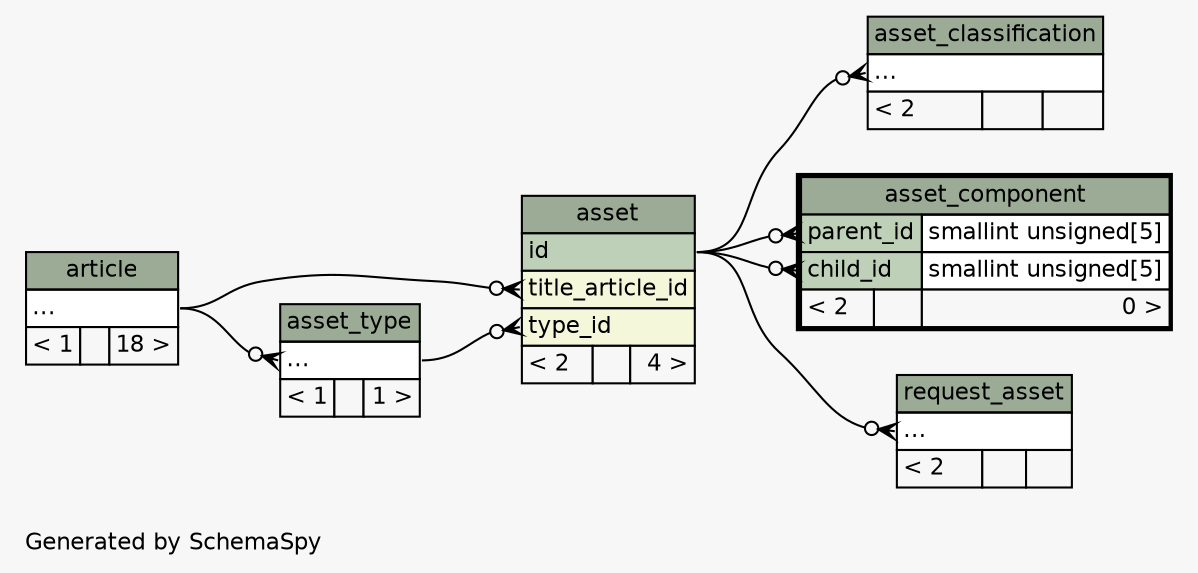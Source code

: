 // dot 2.38.0 on Linux 3.19.0-18-generic
// SchemaSpy rev 590
digraph "twoDegreesRelationshipsDiagram" {
  graph [
    rankdir="RL"
    bgcolor="#f7f7f7"
    label="\nGenerated by SchemaSpy"
    labeljust="l"
    nodesep="0.18"
    ranksep="0.46"
    fontname="Helvetica"
    fontsize="11"
  ];
  node [
    fontname="Helvetica"
    fontsize="11"
    shape="plaintext"
  ];
  edge [
    arrowsize="0.8"
  ];
  "asset":"title_article_id":w -> "article":"elipses":e [arrowhead=none dir=back arrowtail=crowodot];
  "asset":"type_id":w -> "asset_type":"elipses":e [arrowhead=none dir=back arrowtail=crowodot];
  "asset_classification":"elipses":w -> "asset":"id":e [arrowhead=none dir=back arrowtail=crowodot];
  "asset_component":"child_id":w -> "asset":"id":e [arrowhead=none dir=back arrowtail=crowodot];
  "asset_component":"parent_id":w -> "asset":"id":e [arrowhead=none dir=back arrowtail=crowodot];
  "asset_type":"elipses":w -> "article":"elipses":e [arrowhead=none dir=back arrowtail=crowodot];
  "request_asset":"elipses":w -> "asset":"id":e [arrowhead=none dir=back arrowtail=crowodot];
  "article" [
    label=<
    <TABLE BORDER="0" CELLBORDER="1" CELLSPACING="0" BGCOLOR="#ffffff">
      <TR><TD COLSPAN="3" BGCOLOR="#9bab96" ALIGN="CENTER">article</TD></TR>
      <TR><TD PORT="elipses" COLSPAN="3" ALIGN="LEFT">...</TD></TR>
      <TR><TD ALIGN="LEFT" BGCOLOR="#f7f7f7">&lt; 1</TD><TD ALIGN="RIGHT" BGCOLOR="#f7f7f7">  </TD><TD ALIGN="RIGHT" BGCOLOR="#f7f7f7">18 &gt;</TD></TR>
    </TABLE>>
    URL="article.html"
    tooltip="article"
  ];
  "asset" [
    label=<
    <TABLE BORDER="0" CELLBORDER="1" CELLSPACING="0" BGCOLOR="#ffffff">
      <TR><TD COLSPAN="3" BGCOLOR="#9bab96" ALIGN="CENTER">asset</TD></TR>
      <TR><TD PORT="id" COLSPAN="3" BGCOLOR="#bed1b8" ALIGN="LEFT">id</TD></TR>
      <TR><TD PORT="title_article_id" COLSPAN="3" BGCOLOR="#f4f7da" ALIGN="LEFT">title_article_id</TD></TR>
      <TR><TD PORT="type_id" COLSPAN="3" BGCOLOR="#f4f7da" ALIGN="LEFT">type_id</TD></TR>
      <TR><TD ALIGN="LEFT" BGCOLOR="#f7f7f7">&lt; 2</TD><TD ALIGN="RIGHT" BGCOLOR="#f7f7f7">  </TD><TD ALIGN="RIGHT" BGCOLOR="#f7f7f7">4 &gt;</TD></TR>
    </TABLE>>
    URL="asset.html"
    tooltip="asset"
  ];
  "asset_classification" [
    label=<
    <TABLE BORDER="0" CELLBORDER="1" CELLSPACING="0" BGCOLOR="#ffffff">
      <TR><TD COLSPAN="3" BGCOLOR="#9bab96" ALIGN="CENTER">asset_classification</TD></TR>
      <TR><TD PORT="elipses" COLSPAN="3" ALIGN="LEFT">...</TD></TR>
      <TR><TD ALIGN="LEFT" BGCOLOR="#f7f7f7">&lt; 2</TD><TD ALIGN="RIGHT" BGCOLOR="#f7f7f7">  </TD><TD ALIGN="RIGHT" BGCOLOR="#f7f7f7">  </TD></TR>
    </TABLE>>
    URL="asset_classification.html"
    tooltip="asset_classification"
  ];
  "asset_component" [
    label=<
    <TABLE BORDER="2" CELLBORDER="1" CELLSPACING="0" BGCOLOR="#ffffff">
      <TR><TD COLSPAN="3" BGCOLOR="#9bab96" ALIGN="CENTER">asset_component</TD></TR>
      <TR><TD PORT="parent_id" COLSPAN="2" BGCOLOR="#bed1b8" ALIGN="LEFT">parent_id</TD><TD PORT="parent_id.type" ALIGN="LEFT">smallint unsigned[5]</TD></TR>
      <TR><TD PORT="child_id" COLSPAN="2" BGCOLOR="#bed1b8" ALIGN="LEFT">child_id</TD><TD PORT="child_id.type" ALIGN="LEFT">smallint unsigned[5]</TD></TR>
      <TR><TD ALIGN="LEFT" BGCOLOR="#f7f7f7">&lt; 2</TD><TD ALIGN="RIGHT" BGCOLOR="#f7f7f7">  </TD><TD ALIGN="RIGHT" BGCOLOR="#f7f7f7">0 &gt;</TD></TR>
    </TABLE>>
    URL="asset_component.html"
    tooltip="asset_component"
  ];
  "asset_type" [
    label=<
    <TABLE BORDER="0" CELLBORDER="1" CELLSPACING="0" BGCOLOR="#ffffff">
      <TR><TD COLSPAN="3" BGCOLOR="#9bab96" ALIGN="CENTER">asset_type</TD></TR>
      <TR><TD PORT="elipses" COLSPAN="3" ALIGN="LEFT">...</TD></TR>
      <TR><TD ALIGN="LEFT" BGCOLOR="#f7f7f7">&lt; 1</TD><TD ALIGN="RIGHT" BGCOLOR="#f7f7f7">  </TD><TD ALIGN="RIGHT" BGCOLOR="#f7f7f7">1 &gt;</TD></TR>
    </TABLE>>
    URL="asset_type.html"
    tooltip="asset_type"
  ];
  "request_asset" [
    label=<
    <TABLE BORDER="0" CELLBORDER="1" CELLSPACING="0" BGCOLOR="#ffffff">
      <TR><TD COLSPAN="3" BGCOLOR="#9bab96" ALIGN="CENTER">request_asset</TD></TR>
      <TR><TD PORT="elipses" COLSPAN="3" ALIGN="LEFT">...</TD></TR>
      <TR><TD ALIGN="LEFT" BGCOLOR="#f7f7f7">&lt; 2</TD><TD ALIGN="RIGHT" BGCOLOR="#f7f7f7">  </TD><TD ALIGN="RIGHT" BGCOLOR="#f7f7f7">  </TD></TR>
    </TABLE>>
    URL="request_asset.html"
    tooltip="request_asset"
  ];
}
